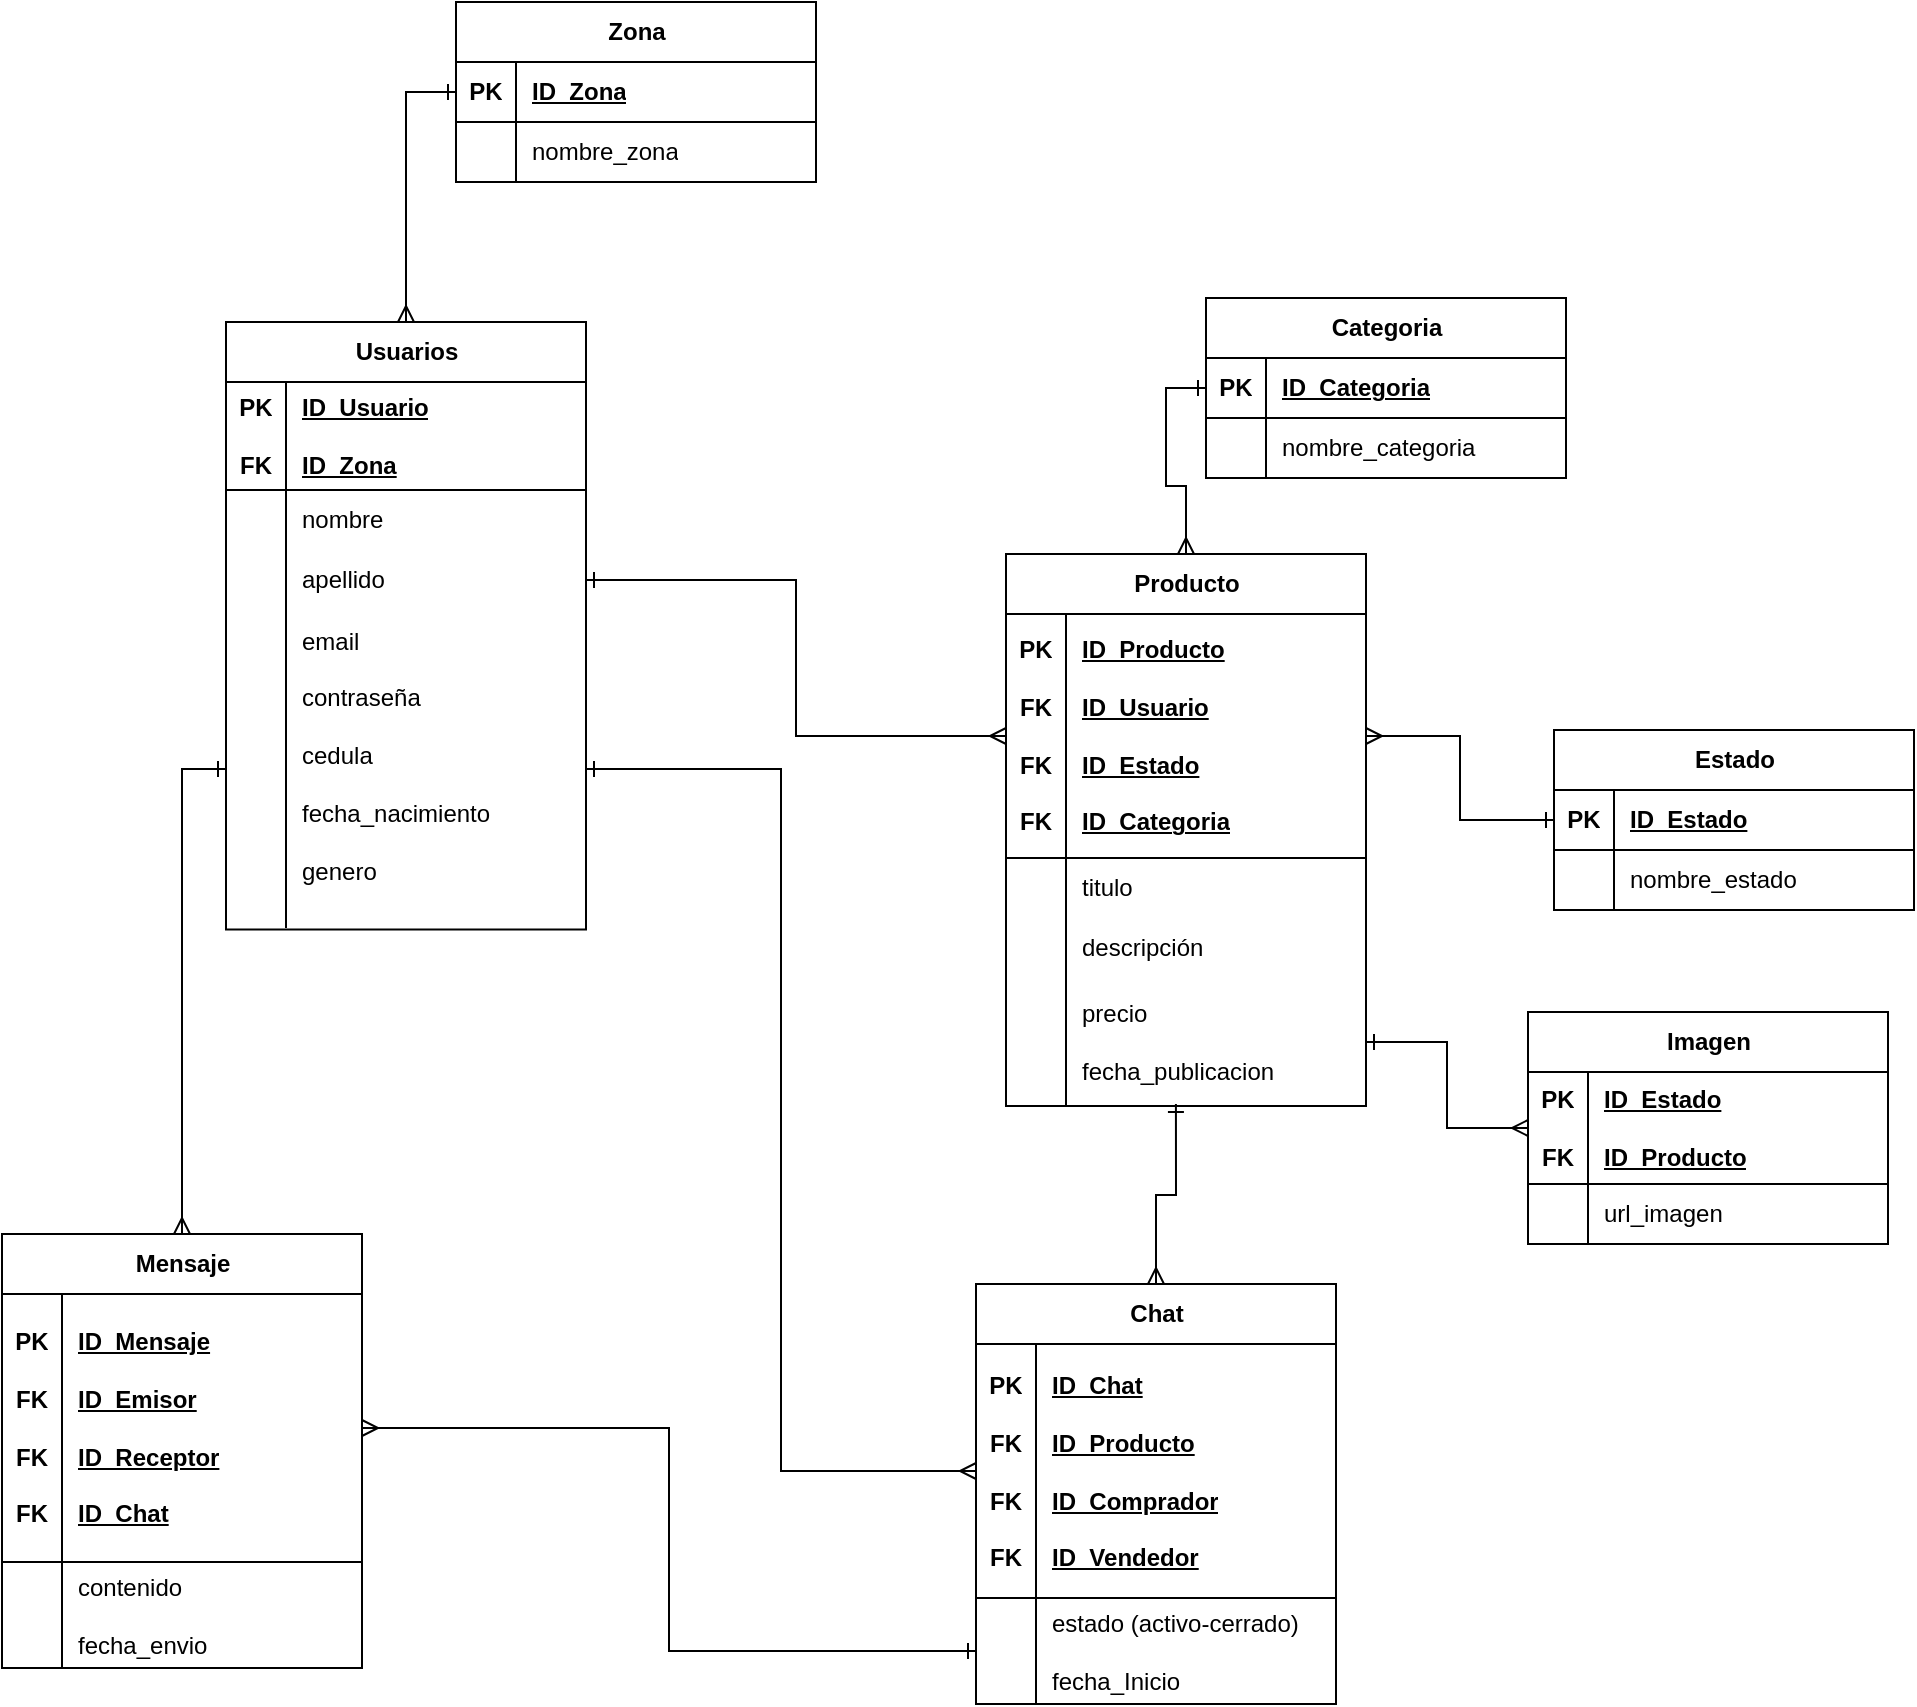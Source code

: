 <mxfile>
    <diagram name="Página-1" id="soxJ-nhiLdVxIjVEyRtw">
        <mxGraphModel dx="1795" dy="1112" grid="0" gridSize="10" guides="1" tooltips="1" connect="1" arrows="1" fold="1" page="0" pageScale="1" pageWidth="827" pageHeight="1169" math="0" shadow="0">
            <root>
                <mxCell id="0"/>
                <mxCell id="1" parent="0"/>
                <mxCell id="bQGW5yvyXUPc-oF47rbN-1" value="Categoria" style="shape=table;startSize=30;container=1;collapsible=1;childLayout=tableLayout;fixedRows=1;rowLines=0;fontStyle=1;align=center;resizeLast=1;html=1;" parent="1" vertex="1">
                    <mxGeometry x="-534" y="-383" width="180" height="90" as="geometry"/>
                </mxCell>
                <mxCell id="bQGW5yvyXUPc-oF47rbN-2" value="" style="shape=tableRow;horizontal=0;startSize=0;swimlaneHead=0;swimlaneBody=0;fillColor=none;collapsible=0;dropTarget=0;points=[[0,0.5],[1,0.5]];portConstraint=eastwest;top=0;left=0;right=0;bottom=1;" parent="bQGW5yvyXUPc-oF47rbN-1" vertex="1">
                    <mxGeometry y="30" width="180" height="30" as="geometry"/>
                </mxCell>
                <mxCell id="bQGW5yvyXUPc-oF47rbN-3" value="PK" style="shape=partialRectangle;connectable=0;fillColor=none;top=0;left=0;bottom=0;right=0;fontStyle=1;overflow=hidden;whiteSpace=wrap;html=1;" parent="bQGW5yvyXUPc-oF47rbN-2" vertex="1">
                    <mxGeometry width="30" height="30" as="geometry">
                        <mxRectangle width="30" height="30" as="alternateBounds"/>
                    </mxGeometry>
                </mxCell>
                <mxCell id="bQGW5yvyXUPc-oF47rbN-4" value="ID_Categoria" style="shape=partialRectangle;connectable=0;fillColor=none;top=0;left=0;bottom=0;right=0;align=left;spacingLeft=6;fontStyle=5;overflow=hidden;whiteSpace=wrap;html=1;" parent="bQGW5yvyXUPc-oF47rbN-2" vertex="1">
                    <mxGeometry x="30" width="150" height="30" as="geometry">
                        <mxRectangle width="150" height="30" as="alternateBounds"/>
                    </mxGeometry>
                </mxCell>
                <mxCell id="bQGW5yvyXUPc-oF47rbN-5" value="" style="shape=tableRow;horizontal=0;startSize=0;swimlaneHead=0;swimlaneBody=0;fillColor=none;collapsible=0;dropTarget=0;points=[[0,0.5],[1,0.5]];portConstraint=eastwest;top=0;left=0;right=0;bottom=0;" parent="bQGW5yvyXUPc-oF47rbN-1" vertex="1">
                    <mxGeometry y="60" width="180" height="30" as="geometry"/>
                </mxCell>
                <mxCell id="bQGW5yvyXUPc-oF47rbN-6" value="" style="shape=partialRectangle;connectable=0;fillColor=none;top=0;left=0;bottom=0;right=0;editable=1;overflow=hidden;whiteSpace=wrap;html=1;" parent="bQGW5yvyXUPc-oF47rbN-5" vertex="1">
                    <mxGeometry width="30" height="30" as="geometry">
                        <mxRectangle width="30" height="30" as="alternateBounds"/>
                    </mxGeometry>
                </mxCell>
                <mxCell id="bQGW5yvyXUPc-oF47rbN-7" value="nombre_categoria" style="shape=partialRectangle;connectable=0;fillColor=none;top=0;left=0;bottom=0;right=0;align=left;spacingLeft=6;overflow=hidden;whiteSpace=wrap;html=1;" parent="bQGW5yvyXUPc-oF47rbN-5" vertex="1">
                    <mxGeometry x="30" width="150" height="30" as="geometry">
                        <mxRectangle width="150" height="30" as="alternateBounds"/>
                    </mxGeometry>
                </mxCell>
                <mxCell id="bQGW5yvyXUPc-oF47rbN-106" style="edgeStyle=orthogonalEdgeStyle;rounded=0;orthogonalLoop=1;jettySize=auto;html=1;exitX=0.5;exitY=0;exitDx=0;exitDy=0;entryX=0;entryY=0.5;entryDx=0;entryDy=0;endArrow=ERone;endFill=0;startArrow=ERmany;startFill=0;" parent="1" source="bQGW5yvyXUPc-oF47rbN-27" target="bQGW5yvyXUPc-oF47rbN-97" edge="1">
                    <mxGeometry relative="1" as="geometry"/>
                </mxCell>
                <mxCell id="bQGW5yvyXUPc-oF47rbN-27" value="Usuarios" style="shape=table;startSize=30;container=1;collapsible=1;childLayout=tableLayout;fixedRows=1;rowLines=0;fontStyle=1;align=center;resizeLast=1;html=1;" parent="1" vertex="1">
                    <mxGeometry x="-1024" y="-371" width="180" height="303.783" as="geometry"/>
                </mxCell>
                <mxCell id="bQGW5yvyXUPc-oF47rbN-28" value="" style="shape=tableRow;horizontal=0;startSize=0;swimlaneHead=0;swimlaneBody=0;fillColor=none;collapsible=0;dropTarget=0;points=[[0,0.5],[1,0.5]];portConstraint=eastwest;top=0;left=0;right=0;bottom=1;" parent="bQGW5yvyXUPc-oF47rbN-27" vertex="1">
                    <mxGeometry y="30" width="180" height="54" as="geometry"/>
                </mxCell>
                <mxCell id="bQGW5yvyXUPc-oF47rbN-29" value="PK&lt;div&gt;&lt;br&gt;&lt;/div&gt;&lt;div&gt;FK&lt;/div&gt;" style="shape=partialRectangle;connectable=0;fillColor=none;top=0;left=0;bottom=0;right=0;fontStyle=1;overflow=hidden;whiteSpace=wrap;html=1;" parent="bQGW5yvyXUPc-oF47rbN-28" vertex="1">
                    <mxGeometry width="30" height="54" as="geometry">
                        <mxRectangle width="30" height="54" as="alternateBounds"/>
                    </mxGeometry>
                </mxCell>
                <mxCell id="bQGW5yvyXUPc-oF47rbN-30" value="ID_Usuario&lt;div&gt;&lt;br&gt;&lt;/div&gt;&lt;div&gt;ID_Zona&lt;/div&gt;" style="shape=partialRectangle;connectable=0;fillColor=none;top=0;left=0;bottom=0;right=0;align=left;spacingLeft=6;fontStyle=5;overflow=hidden;whiteSpace=wrap;html=1;" parent="bQGW5yvyXUPc-oF47rbN-28" vertex="1">
                    <mxGeometry x="30" width="150" height="54" as="geometry">
                        <mxRectangle width="150" height="54" as="alternateBounds"/>
                    </mxGeometry>
                </mxCell>
                <mxCell id="bQGW5yvyXUPc-oF47rbN-31" value="" style="shape=tableRow;horizontal=0;startSize=0;swimlaneHead=0;swimlaneBody=0;fillColor=none;collapsible=0;dropTarget=0;points=[[0,0.5],[1,0.5]];portConstraint=eastwest;top=0;left=0;right=0;bottom=0;" parent="bQGW5yvyXUPc-oF47rbN-27" vertex="1">
                    <mxGeometry y="84" width="180" height="30" as="geometry"/>
                </mxCell>
                <mxCell id="bQGW5yvyXUPc-oF47rbN-32" value="" style="shape=partialRectangle;connectable=0;fillColor=none;top=0;left=0;bottom=0;right=0;editable=1;overflow=hidden;whiteSpace=wrap;html=1;" parent="bQGW5yvyXUPc-oF47rbN-31" vertex="1">
                    <mxGeometry width="30" height="30" as="geometry">
                        <mxRectangle width="30" height="30" as="alternateBounds"/>
                    </mxGeometry>
                </mxCell>
                <mxCell id="bQGW5yvyXUPc-oF47rbN-33" value="nombre" style="shape=partialRectangle;connectable=0;fillColor=none;top=0;left=0;bottom=0;right=0;align=left;spacingLeft=6;overflow=hidden;whiteSpace=wrap;html=1;" parent="bQGW5yvyXUPc-oF47rbN-31" vertex="1">
                    <mxGeometry x="30" width="150" height="30" as="geometry">
                        <mxRectangle width="150" height="30" as="alternateBounds"/>
                    </mxGeometry>
                </mxCell>
                <mxCell id="bQGW5yvyXUPc-oF47rbN-34" value="" style="shape=tableRow;horizontal=0;startSize=0;swimlaneHead=0;swimlaneBody=0;fillColor=none;collapsible=0;dropTarget=0;points=[[0,0.5],[1,0.5]];portConstraint=eastwest;top=0;left=0;right=0;bottom=0;" parent="bQGW5yvyXUPc-oF47rbN-27" vertex="1">
                    <mxGeometry y="114" width="180" height="30" as="geometry"/>
                </mxCell>
                <mxCell id="bQGW5yvyXUPc-oF47rbN-35" value="" style="shape=partialRectangle;connectable=0;fillColor=none;top=0;left=0;bottom=0;right=0;editable=1;overflow=hidden;whiteSpace=wrap;html=1;" parent="bQGW5yvyXUPc-oF47rbN-34" vertex="1">
                    <mxGeometry width="30" height="30" as="geometry">
                        <mxRectangle width="30" height="30" as="alternateBounds"/>
                    </mxGeometry>
                </mxCell>
                <mxCell id="bQGW5yvyXUPc-oF47rbN-36" value="apellido" style="shape=partialRectangle;connectable=0;fillColor=none;top=0;left=0;bottom=0;right=0;align=left;spacingLeft=6;overflow=hidden;whiteSpace=wrap;html=1;" parent="bQGW5yvyXUPc-oF47rbN-34" vertex="1">
                    <mxGeometry x="30" width="150" height="30" as="geometry">
                        <mxRectangle width="150" height="30" as="alternateBounds"/>
                    </mxGeometry>
                </mxCell>
                <mxCell id="bQGW5yvyXUPc-oF47rbN-37" value="" style="shape=tableRow;horizontal=0;startSize=0;swimlaneHead=0;swimlaneBody=0;fillColor=none;collapsible=0;dropTarget=0;points=[[0,0.5],[1,0.5]];portConstraint=eastwest;top=0;left=0;right=0;bottom=0;" parent="bQGW5yvyXUPc-oF47rbN-27" vertex="1">
                    <mxGeometry y="144" width="180" height="159" as="geometry"/>
                </mxCell>
                <mxCell id="bQGW5yvyXUPc-oF47rbN-38" value="" style="shape=partialRectangle;connectable=0;fillColor=none;top=0;left=0;bottom=0;right=0;editable=1;overflow=hidden;whiteSpace=wrap;html=1;" parent="bQGW5yvyXUPc-oF47rbN-37" vertex="1">
                    <mxGeometry width="30" height="159" as="geometry">
                        <mxRectangle width="30" height="159" as="alternateBounds"/>
                    </mxGeometry>
                </mxCell>
                <mxCell id="bQGW5yvyXUPc-oF47rbN-39" value="email&lt;div&gt;&lt;br&gt;&lt;div&gt;contraseña&lt;/div&gt;&lt;div&gt;&lt;br&gt;&lt;/div&gt;&lt;div&gt;cedula&lt;/div&gt;&lt;div&gt;&lt;br&gt;&lt;/div&gt;&lt;div&gt;fecha_nacimiento&lt;/div&gt;&lt;div&gt;&lt;br&gt;&lt;/div&gt;&lt;div&gt;genero&lt;/div&gt;&lt;div&gt;&lt;br&gt;&lt;/div&gt;&lt;/div&gt;" style="shape=partialRectangle;connectable=0;fillColor=none;top=0;left=0;bottom=0;right=0;align=left;spacingLeft=6;overflow=hidden;whiteSpace=wrap;html=1;" parent="bQGW5yvyXUPc-oF47rbN-37" vertex="1">
                    <mxGeometry x="30" width="150" height="159" as="geometry">
                        <mxRectangle width="150" height="159" as="alternateBounds"/>
                    </mxGeometry>
                </mxCell>
                <mxCell id="bQGW5yvyXUPc-oF47rbN-107" style="edgeStyle=orthogonalEdgeStyle;rounded=0;orthogonalLoop=1;jettySize=auto;html=1;exitX=0.5;exitY=0;exitDx=0;exitDy=0;entryX=0;entryY=0.5;entryDx=0;entryDy=0;endArrow=ERone;endFill=0;startArrow=ERmany;startFill=0;" parent="1" source="bQGW5yvyXUPc-oF47rbN-53" target="bQGW5yvyXUPc-oF47rbN-2" edge="1">
                    <mxGeometry relative="1" as="geometry"/>
                </mxCell>
                <mxCell id="bQGW5yvyXUPc-oF47rbN-53" value="Producto" style="shape=table;startSize=30;container=1;collapsible=1;childLayout=tableLayout;fixedRows=1;rowLines=0;fontStyle=1;align=center;resizeLast=1;html=1;" parent="1" vertex="1">
                    <mxGeometry x="-634" y="-255" width="180" height="276" as="geometry"/>
                </mxCell>
                <mxCell id="bQGW5yvyXUPc-oF47rbN-54" value="" style="shape=tableRow;horizontal=0;startSize=0;swimlaneHead=0;swimlaneBody=0;fillColor=none;collapsible=0;dropTarget=0;points=[[0,0.5],[1,0.5]];portConstraint=eastwest;top=0;left=0;right=0;bottom=1;" parent="bQGW5yvyXUPc-oF47rbN-53" vertex="1">
                    <mxGeometry y="30" width="180" height="122" as="geometry"/>
                </mxCell>
                <mxCell id="bQGW5yvyXUPc-oF47rbN-55" value="PK&lt;div&gt;&lt;br&gt;&lt;/div&gt;&lt;div&gt;FK&lt;/div&gt;&lt;div&gt;&lt;br&gt;&lt;/div&gt;&lt;div&gt;FK&lt;/div&gt;&lt;div&gt;&lt;br&gt;&lt;/div&gt;&lt;div&gt;FK&lt;/div&gt;" style="shape=partialRectangle;connectable=0;fillColor=none;top=0;left=0;bottom=0;right=0;fontStyle=1;overflow=hidden;whiteSpace=wrap;html=1;" parent="bQGW5yvyXUPc-oF47rbN-54" vertex="1">
                    <mxGeometry width="30" height="122" as="geometry">
                        <mxRectangle width="30" height="122" as="alternateBounds"/>
                    </mxGeometry>
                </mxCell>
                <mxCell id="bQGW5yvyXUPc-oF47rbN-56" value="ID_Producto&lt;div&gt;&lt;br&gt;&lt;/div&gt;&lt;div&gt;ID_Usuario&lt;/div&gt;&lt;div&gt;&lt;br&gt;&lt;/div&gt;&lt;div&gt;ID_Estado&lt;/div&gt;&lt;div&gt;&lt;br&gt;&lt;/div&gt;&lt;div&gt;ID_Categoria&lt;/div&gt;" style="shape=partialRectangle;connectable=0;fillColor=none;top=0;left=0;bottom=0;right=0;align=left;spacingLeft=6;fontStyle=5;overflow=hidden;whiteSpace=wrap;html=1;" parent="bQGW5yvyXUPc-oF47rbN-54" vertex="1">
                    <mxGeometry x="30" width="150" height="122" as="geometry">
                        <mxRectangle width="150" height="122" as="alternateBounds"/>
                    </mxGeometry>
                </mxCell>
                <mxCell id="bQGW5yvyXUPc-oF47rbN-57" value="" style="shape=tableRow;horizontal=0;startSize=0;swimlaneHead=0;swimlaneBody=0;fillColor=none;collapsible=0;dropTarget=0;points=[[0,0.5],[1,0.5]];portConstraint=eastwest;top=0;left=0;right=0;bottom=0;" parent="bQGW5yvyXUPc-oF47rbN-53" vertex="1">
                    <mxGeometry y="152" width="180" height="30" as="geometry"/>
                </mxCell>
                <mxCell id="bQGW5yvyXUPc-oF47rbN-58" value="" style="shape=partialRectangle;connectable=0;fillColor=none;top=0;left=0;bottom=0;right=0;editable=1;overflow=hidden;whiteSpace=wrap;html=1;" parent="bQGW5yvyXUPc-oF47rbN-57" vertex="1">
                    <mxGeometry width="30" height="30" as="geometry">
                        <mxRectangle width="30" height="30" as="alternateBounds"/>
                    </mxGeometry>
                </mxCell>
                <mxCell id="bQGW5yvyXUPc-oF47rbN-59" value="titulo" style="shape=partialRectangle;connectable=0;fillColor=none;top=0;left=0;bottom=0;right=0;align=left;spacingLeft=6;overflow=hidden;whiteSpace=wrap;html=1;" parent="bQGW5yvyXUPc-oF47rbN-57" vertex="1">
                    <mxGeometry x="30" width="150" height="30" as="geometry">
                        <mxRectangle width="150" height="30" as="alternateBounds"/>
                    </mxGeometry>
                </mxCell>
                <mxCell id="bQGW5yvyXUPc-oF47rbN-60" value="" style="shape=tableRow;horizontal=0;startSize=0;swimlaneHead=0;swimlaneBody=0;fillColor=none;collapsible=0;dropTarget=0;points=[[0,0.5],[1,0.5]];portConstraint=eastwest;top=0;left=0;right=0;bottom=0;" parent="bQGW5yvyXUPc-oF47rbN-53" vertex="1">
                    <mxGeometry y="182" width="180" height="30" as="geometry"/>
                </mxCell>
                <mxCell id="bQGW5yvyXUPc-oF47rbN-61" value="" style="shape=partialRectangle;connectable=0;fillColor=none;top=0;left=0;bottom=0;right=0;editable=1;overflow=hidden;whiteSpace=wrap;html=1;" parent="bQGW5yvyXUPc-oF47rbN-60" vertex="1">
                    <mxGeometry width="30" height="30" as="geometry">
                        <mxRectangle width="30" height="30" as="alternateBounds"/>
                    </mxGeometry>
                </mxCell>
                <mxCell id="bQGW5yvyXUPc-oF47rbN-62" value="descripción" style="shape=partialRectangle;connectable=0;fillColor=none;top=0;left=0;bottom=0;right=0;align=left;spacingLeft=6;overflow=hidden;whiteSpace=wrap;html=1;" parent="bQGW5yvyXUPc-oF47rbN-60" vertex="1">
                    <mxGeometry x="30" width="150" height="30" as="geometry">
                        <mxRectangle width="150" height="30" as="alternateBounds"/>
                    </mxGeometry>
                </mxCell>
                <mxCell id="bQGW5yvyXUPc-oF47rbN-63" value="" style="shape=tableRow;horizontal=0;startSize=0;swimlaneHead=0;swimlaneBody=0;fillColor=none;collapsible=0;dropTarget=0;points=[[0,0.5],[1,0.5]];portConstraint=eastwest;top=0;left=0;right=0;bottom=0;" parent="bQGW5yvyXUPc-oF47rbN-53" vertex="1">
                    <mxGeometry y="212" width="180" height="64" as="geometry"/>
                </mxCell>
                <mxCell id="bQGW5yvyXUPc-oF47rbN-64" value="" style="shape=partialRectangle;connectable=0;fillColor=none;top=0;left=0;bottom=0;right=0;editable=1;overflow=hidden;whiteSpace=wrap;html=1;" parent="bQGW5yvyXUPc-oF47rbN-63" vertex="1">
                    <mxGeometry width="30" height="64" as="geometry">
                        <mxRectangle width="30" height="64" as="alternateBounds"/>
                    </mxGeometry>
                </mxCell>
                <mxCell id="bQGW5yvyXUPc-oF47rbN-65" value="&lt;div&gt;&lt;div&gt;precio&lt;/div&gt;&lt;/div&gt;&lt;div&gt;&lt;br&gt;&lt;/div&gt;&lt;div&gt;fecha_publicacion&lt;/div&gt;" style="shape=partialRectangle;connectable=0;fillColor=none;top=0;left=0;bottom=0;right=0;align=left;spacingLeft=6;overflow=hidden;whiteSpace=wrap;html=1;" parent="bQGW5yvyXUPc-oF47rbN-63" vertex="1">
                    <mxGeometry x="30" width="150" height="64" as="geometry">
                        <mxRectangle width="150" height="64" as="alternateBounds"/>
                    </mxGeometry>
                </mxCell>
                <mxCell id="bQGW5yvyXUPc-oF47rbN-66" value="Estado" style="shape=table;startSize=30;container=1;collapsible=1;childLayout=tableLayout;fixedRows=1;rowLines=0;fontStyle=1;align=center;resizeLast=1;html=1;" parent="1" vertex="1">
                    <mxGeometry x="-360" y="-167" width="180" height="90" as="geometry"/>
                </mxCell>
                <mxCell id="bQGW5yvyXUPc-oF47rbN-67" value="" style="shape=tableRow;horizontal=0;startSize=0;swimlaneHead=0;swimlaneBody=0;fillColor=none;collapsible=0;dropTarget=0;points=[[0,0.5],[1,0.5]];portConstraint=eastwest;top=0;left=0;right=0;bottom=1;" parent="bQGW5yvyXUPc-oF47rbN-66" vertex="1">
                    <mxGeometry y="30" width="180" height="30" as="geometry"/>
                </mxCell>
                <mxCell id="bQGW5yvyXUPc-oF47rbN-68" value="PK" style="shape=partialRectangle;connectable=0;fillColor=none;top=0;left=0;bottom=0;right=0;fontStyle=1;overflow=hidden;whiteSpace=wrap;html=1;" parent="bQGW5yvyXUPc-oF47rbN-67" vertex="1">
                    <mxGeometry width="30" height="30" as="geometry">
                        <mxRectangle width="30" height="30" as="alternateBounds"/>
                    </mxGeometry>
                </mxCell>
                <mxCell id="bQGW5yvyXUPc-oF47rbN-69" value="ID_Estado" style="shape=partialRectangle;connectable=0;fillColor=none;top=0;left=0;bottom=0;right=0;align=left;spacingLeft=6;fontStyle=5;overflow=hidden;whiteSpace=wrap;html=1;" parent="bQGW5yvyXUPc-oF47rbN-67" vertex="1">
                    <mxGeometry x="30" width="150" height="30" as="geometry">
                        <mxRectangle width="150" height="30" as="alternateBounds"/>
                    </mxGeometry>
                </mxCell>
                <mxCell id="bQGW5yvyXUPc-oF47rbN-70" value="" style="shape=tableRow;horizontal=0;startSize=0;swimlaneHead=0;swimlaneBody=0;fillColor=none;collapsible=0;dropTarget=0;points=[[0,0.5],[1,0.5]];portConstraint=eastwest;top=0;left=0;right=0;bottom=0;" parent="bQGW5yvyXUPc-oF47rbN-66" vertex="1">
                    <mxGeometry y="60" width="180" height="30" as="geometry"/>
                </mxCell>
                <mxCell id="bQGW5yvyXUPc-oF47rbN-71" value="" style="shape=partialRectangle;connectable=0;fillColor=none;top=0;left=0;bottom=0;right=0;editable=1;overflow=hidden;whiteSpace=wrap;html=1;" parent="bQGW5yvyXUPc-oF47rbN-70" vertex="1">
                    <mxGeometry width="30" height="30" as="geometry">
                        <mxRectangle width="30" height="30" as="alternateBounds"/>
                    </mxGeometry>
                </mxCell>
                <mxCell id="bQGW5yvyXUPc-oF47rbN-72" value="nombre_estado" style="shape=partialRectangle;connectable=0;fillColor=none;top=0;left=0;bottom=0;right=0;align=left;spacingLeft=6;overflow=hidden;whiteSpace=wrap;html=1;" parent="bQGW5yvyXUPc-oF47rbN-70" vertex="1">
                    <mxGeometry x="30" width="150" height="30" as="geometry">
                        <mxRectangle width="150" height="30" as="alternateBounds"/>
                    </mxGeometry>
                </mxCell>
                <mxCell id="bQGW5yvyXUPc-oF47rbN-73" value="Imagen" style="shape=table;startSize=30;container=1;collapsible=1;childLayout=tableLayout;fixedRows=1;rowLines=0;fontStyle=1;align=center;resizeLast=1;html=1;" parent="1" vertex="1">
                    <mxGeometry x="-373" y="-26" width="180" height="116" as="geometry"/>
                </mxCell>
                <mxCell id="bQGW5yvyXUPc-oF47rbN-74" value="" style="shape=tableRow;horizontal=0;startSize=0;swimlaneHead=0;swimlaneBody=0;fillColor=none;collapsible=0;dropTarget=0;points=[[0,0.5],[1,0.5]];portConstraint=eastwest;top=0;left=0;right=0;bottom=1;" parent="bQGW5yvyXUPc-oF47rbN-73" vertex="1">
                    <mxGeometry y="30" width="180" height="56" as="geometry"/>
                </mxCell>
                <mxCell id="bQGW5yvyXUPc-oF47rbN-75" value="PK&lt;div&gt;&lt;br&gt;&lt;/div&gt;&lt;div&gt;FK&lt;/div&gt;" style="shape=partialRectangle;connectable=0;fillColor=none;top=0;left=0;bottom=0;right=0;fontStyle=1;overflow=hidden;whiteSpace=wrap;html=1;" parent="bQGW5yvyXUPc-oF47rbN-74" vertex="1">
                    <mxGeometry width="30" height="56" as="geometry">
                        <mxRectangle width="30" height="56" as="alternateBounds"/>
                    </mxGeometry>
                </mxCell>
                <mxCell id="bQGW5yvyXUPc-oF47rbN-76" value="ID_Estado&lt;div&gt;&lt;br&gt;&lt;/div&gt;&lt;div&gt;ID_Producto&lt;/div&gt;" style="shape=partialRectangle;connectable=0;fillColor=none;top=0;left=0;bottom=0;right=0;align=left;spacingLeft=6;fontStyle=5;overflow=hidden;whiteSpace=wrap;html=1;" parent="bQGW5yvyXUPc-oF47rbN-74" vertex="1">
                    <mxGeometry x="30" width="150" height="56" as="geometry">
                        <mxRectangle width="150" height="56" as="alternateBounds"/>
                    </mxGeometry>
                </mxCell>
                <mxCell id="bQGW5yvyXUPc-oF47rbN-77" value="" style="shape=tableRow;horizontal=0;startSize=0;swimlaneHead=0;swimlaneBody=0;fillColor=none;collapsible=0;dropTarget=0;points=[[0,0.5],[1,0.5]];portConstraint=eastwest;top=0;left=0;right=0;bottom=0;" parent="bQGW5yvyXUPc-oF47rbN-73" vertex="1">
                    <mxGeometry y="86" width="180" height="30" as="geometry"/>
                </mxCell>
                <mxCell id="bQGW5yvyXUPc-oF47rbN-78" value="" style="shape=partialRectangle;connectable=0;fillColor=none;top=0;left=0;bottom=0;right=0;editable=1;overflow=hidden;whiteSpace=wrap;html=1;" parent="bQGW5yvyXUPc-oF47rbN-77" vertex="1">
                    <mxGeometry width="30" height="30" as="geometry">
                        <mxRectangle width="30" height="30" as="alternateBounds"/>
                    </mxGeometry>
                </mxCell>
                <mxCell id="bQGW5yvyXUPc-oF47rbN-79" value="url_imagen" style="shape=partialRectangle;connectable=0;fillColor=none;top=0;left=0;bottom=0;right=0;align=left;spacingLeft=6;overflow=hidden;whiteSpace=wrap;html=1;" parent="bQGW5yvyXUPc-oF47rbN-77" vertex="1">
                    <mxGeometry x="30" width="150" height="30" as="geometry">
                        <mxRectangle width="150" height="30" as="alternateBounds"/>
                    </mxGeometry>
                </mxCell>
                <mxCell id="bQGW5yvyXUPc-oF47rbN-113" style="edgeStyle=orthogonalEdgeStyle;rounded=0;orthogonalLoop=1;jettySize=auto;html=1;exitX=0.5;exitY=0;exitDx=0;exitDy=0;entryX=0;entryY=0.5;entryDx=0;entryDy=0;endArrow=ERone;endFill=0;startArrow=ERmany;startFill=0;" parent="1" source="bQGW5yvyXUPc-oF47rbN-80" target="bQGW5yvyXUPc-oF47rbN-37" edge="1">
                    <mxGeometry relative="1" as="geometry"/>
                </mxCell>
                <mxCell id="bQGW5yvyXUPc-oF47rbN-80" value="Mensaje" style="shape=table;startSize=30;container=1;collapsible=1;childLayout=tableLayout;fixedRows=1;rowLines=0;fontStyle=1;align=center;resizeLast=1;html=1;" parent="1" vertex="1">
                    <mxGeometry x="-1136" y="85" width="180" height="217" as="geometry"/>
                </mxCell>
                <mxCell id="bQGW5yvyXUPc-oF47rbN-81" value="" style="shape=tableRow;horizontal=0;startSize=0;swimlaneHead=0;swimlaneBody=0;fillColor=none;collapsible=0;dropTarget=0;points=[[0,0.5],[1,0.5]];portConstraint=eastwest;top=0;left=0;right=0;bottom=1;" parent="bQGW5yvyXUPc-oF47rbN-80" vertex="1">
                    <mxGeometry y="30" width="180" height="134" as="geometry"/>
                </mxCell>
                <mxCell id="bQGW5yvyXUPc-oF47rbN-82" value="PK&lt;div&gt;&lt;br&gt;&lt;/div&gt;&lt;div&gt;FK&lt;/div&gt;&lt;div&gt;&lt;br&gt;&lt;/div&gt;&lt;div&gt;FK&lt;/div&gt;&lt;div&gt;&lt;br&gt;&lt;/div&gt;&lt;div&gt;FK&lt;/div&gt;" style="shape=partialRectangle;connectable=0;fillColor=none;top=0;left=0;bottom=0;right=0;fontStyle=1;overflow=hidden;whiteSpace=wrap;html=1;" parent="bQGW5yvyXUPc-oF47rbN-81" vertex="1">
                    <mxGeometry width="30" height="134" as="geometry">
                        <mxRectangle width="30" height="134" as="alternateBounds"/>
                    </mxGeometry>
                </mxCell>
                <mxCell id="bQGW5yvyXUPc-oF47rbN-83" value="ID_Mensaje&lt;div&gt;&lt;br&gt;&lt;/div&gt;&lt;div&gt;ID_Emisor&lt;/div&gt;&lt;div&gt;&lt;br&gt;&lt;/div&gt;&lt;div&gt;ID_Receptor&lt;/div&gt;&lt;div&gt;&lt;br&gt;&lt;/div&gt;&lt;div&gt;ID_Chat&lt;/div&gt;" style="shape=partialRectangle;connectable=0;fillColor=none;top=0;left=0;bottom=0;right=0;align=left;spacingLeft=6;fontStyle=5;overflow=hidden;whiteSpace=wrap;html=1;" parent="bQGW5yvyXUPc-oF47rbN-81" vertex="1">
                    <mxGeometry x="30" width="150" height="134" as="geometry">
                        <mxRectangle width="150" height="134" as="alternateBounds"/>
                    </mxGeometry>
                </mxCell>
                <mxCell id="bQGW5yvyXUPc-oF47rbN-84" value="" style="shape=tableRow;horizontal=0;startSize=0;swimlaneHead=0;swimlaneBody=0;fillColor=none;collapsible=0;dropTarget=0;points=[[0,0.5],[1,0.5]];portConstraint=eastwest;top=0;left=0;right=0;bottom=0;" parent="bQGW5yvyXUPc-oF47rbN-80" vertex="1">
                    <mxGeometry y="164" width="180" height="53" as="geometry"/>
                </mxCell>
                <mxCell id="bQGW5yvyXUPc-oF47rbN-85" value="" style="shape=partialRectangle;connectable=0;fillColor=none;top=0;left=0;bottom=0;right=0;editable=1;overflow=hidden;whiteSpace=wrap;html=1;" parent="bQGW5yvyXUPc-oF47rbN-84" vertex="1">
                    <mxGeometry width="30" height="53" as="geometry">
                        <mxRectangle width="30" height="53" as="alternateBounds"/>
                    </mxGeometry>
                </mxCell>
                <mxCell id="bQGW5yvyXUPc-oF47rbN-86" value="contenido&lt;div&gt;&lt;br&gt;&lt;/div&gt;&lt;div&gt;fecha_envio&lt;/div&gt;" style="shape=partialRectangle;connectable=0;fillColor=none;top=0;left=0;bottom=0;right=0;align=left;spacingLeft=6;overflow=hidden;whiteSpace=wrap;html=1;" parent="bQGW5yvyXUPc-oF47rbN-84" vertex="1">
                    <mxGeometry x="30" width="150" height="53" as="geometry">
                        <mxRectangle width="150" height="53" as="alternateBounds"/>
                    </mxGeometry>
                </mxCell>
                <mxCell id="bQGW5yvyXUPc-oF47rbN-87" value="Chat" style="shape=table;startSize=30;container=1;collapsible=1;childLayout=tableLayout;fixedRows=1;rowLines=0;fontStyle=1;align=center;resizeLast=1;html=1;" parent="1" vertex="1">
                    <mxGeometry x="-649" y="110" width="180" height="210" as="geometry"/>
                </mxCell>
                <mxCell id="bQGW5yvyXUPc-oF47rbN-88" value="" style="shape=tableRow;horizontal=0;startSize=0;swimlaneHead=0;swimlaneBody=0;fillColor=none;collapsible=0;dropTarget=0;points=[[0,0.5],[1,0.5]];portConstraint=eastwest;top=0;left=0;right=0;bottom=1;" parent="bQGW5yvyXUPc-oF47rbN-87" vertex="1">
                    <mxGeometry y="30" width="180" height="127" as="geometry"/>
                </mxCell>
                <mxCell id="bQGW5yvyXUPc-oF47rbN-89" value="PK&lt;div&gt;&lt;br&gt;&lt;/div&gt;&lt;div&gt;FK&lt;/div&gt;&lt;div&gt;&lt;br&gt;&lt;/div&gt;&lt;div&gt;FK&lt;/div&gt;&lt;div&gt;&lt;br&gt;&lt;/div&gt;&lt;div&gt;FK&lt;/div&gt;" style="shape=partialRectangle;connectable=0;fillColor=none;top=0;left=0;bottom=0;right=0;fontStyle=1;overflow=hidden;whiteSpace=wrap;html=1;" parent="bQGW5yvyXUPc-oF47rbN-88" vertex="1">
                    <mxGeometry width="30" height="127" as="geometry">
                        <mxRectangle width="30" height="127" as="alternateBounds"/>
                    </mxGeometry>
                </mxCell>
                <mxCell id="bQGW5yvyXUPc-oF47rbN-90" value="ID_Chat&lt;div&gt;&lt;div&gt;&lt;br&gt;&lt;/div&gt;&lt;div&gt;ID_Producto&lt;/div&gt;&lt;div&gt;&lt;br&gt;&lt;/div&gt;&lt;div&gt;ID_Comprador&lt;/div&gt;&lt;/div&gt;&lt;div&gt;&lt;br&gt;&lt;/div&gt;&lt;div&gt;ID_Vendedor&lt;/div&gt;" style="shape=partialRectangle;connectable=0;fillColor=none;top=0;left=0;bottom=0;right=0;align=left;spacingLeft=6;fontStyle=5;overflow=hidden;whiteSpace=wrap;html=1;" parent="bQGW5yvyXUPc-oF47rbN-88" vertex="1">
                    <mxGeometry x="30" width="150" height="127" as="geometry">
                        <mxRectangle width="150" height="127" as="alternateBounds"/>
                    </mxGeometry>
                </mxCell>
                <mxCell id="bQGW5yvyXUPc-oF47rbN-91" value="" style="shape=tableRow;horizontal=0;startSize=0;swimlaneHead=0;swimlaneBody=0;fillColor=none;collapsible=0;dropTarget=0;points=[[0,0.5],[1,0.5]];portConstraint=eastwest;top=0;left=0;right=0;bottom=0;" parent="bQGW5yvyXUPc-oF47rbN-87" vertex="1">
                    <mxGeometry y="157" width="180" height="53" as="geometry"/>
                </mxCell>
                <mxCell id="bQGW5yvyXUPc-oF47rbN-92" value="" style="shape=partialRectangle;connectable=0;fillColor=none;top=0;left=0;bottom=0;right=0;editable=1;overflow=hidden;whiteSpace=wrap;html=1;" parent="bQGW5yvyXUPc-oF47rbN-91" vertex="1">
                    <mxGeometry width="30" height="53" as="geometry">
                        <mxRectangle width="30" height="53" as="alternateBounds"/>
                    </mxGeometry>
                </mxCell>
                <mxCell id="bQGW5yvyXUPc-oF47rbN-93" value="estado (activo-cerrado)&lt;div&gt;&lt;br&gt;&lt;/div&gt;&lt;div&gt;fecha_Inicio&lt;/div&gt;" style="shape=partialRectangle;connectable=0;fillColor=none;top=0;left=0;bottom=0;right=0;align=left;spacingLeft=6;overflow=hidden;whiteSpace=wrap;html=1;" parent="bQGW5yvyXUPc-oF47rbN-91" vertex="1">
                    <mxGeometry x="30" width="150" height="53" as="geometry">
                        <mxRectangle width="150" height="53" as="alternateBounds"/>
                    </mxGeometry>
                </mxCell>
                <mxCell id="bQGW5yvyXUPc-oF47rbN-97" value="Zona" style="shape=table;startSize=30;container=1;collapsible=1;childLayout=tableLayout;fixedRows=1;rowLines=0;fontStyle=1;align=center;resizeLast=1;html=1;" parent="1" vertex="1">
                    <mxGeometry x="-909" y="-531" width="180" height="90" as="geometry"/>
                </mxCell>
                <mxCell id="bQGW5yvyXUPc-oF47rbN-98" value="" style="shape=tableRow;horizontal=0;startSize=0;swimlaneHead=0;swimlaneBody=0;fillColor=none;collapsible=0;dropTarget=0;points=[[0,0.5],[1,0.5]];portConstraint=eastwest;top=0;left=0;right=0;bottom=1;" parent="bQGW5yvyXUPc-oF47rbN-97" vertex="1">
                    <mxGeometry y="30" width="180" height="30" as="geometry"/>
                </mxCell>
                <mxCell id="bQGW5yvyXUPc-oF47rbN-99" value="PK" style="shape=partialRectangle;connectable=0;fillColor=none;top=0;left=0;bottom=0;right=0;fontStyle=1;overflow=hidden;whiteSpace=wrap;html=1;" parent="bQGW5yvyXUPc-oF47rbN-98" vertex="1">
                    <mxGeometry width="30" height="30" as="geometry">
                        <mxRectangle width="30" height="30" as="alternateBounds"/>
                    </mxGeometry>
                </mxCell>
                <mxCell id="bQGW5yvyXUPc-oF47rbN-100" value="ID_Zona" style="shape=partialRectangle;connectable=0;fillColor=none;top=0;left=0;bottom=0;right=0;align=left;spacingLeft=6;fontStyle=5;overflow=hidden;whiteSpace=wrap;html=1;" parent="bQGW5yvyXUPc-oF47rbN-98" vertex="1">
                    <mxGeometry x="30" width="150" height="30" as="geometry">
                        <mxRectangle width="150" height="30" as="alternateBounds"/>
                    </mxGeometry>
                </mxCell>
                <mxCell id="bQGW5yvyXUPc-oF47rbN-101" value="" style="shape=tableRow;horizontal=0;startSize=0;swimlaneHead=0;swimlaneBody=0;fillColor=none;collapsible=0;dropTarget=0;points=[[0,0.5],[1,0.5]];portConstraint=eastwest;top=0;left=0;right=0;bottom=0;" parent="bQGW5yvyXUPc-oF47rbN-97" vertex="1">
                    <mxGeometry y="60" width="180" height="30" as="geometry"/>
                </mxCell>
                <mxCell id="bQGW5yvyXUPc-oF47rbN-102" value="" style="shape=partialRectangle;connectable=0;fillColor=none;top=0;left=0;bottom=0;right=0;editable=1;overflow=hidden;whiteSpace=wrap;html=1;" parent="bQGW5yvyXUPc-oF47rbN-101" vertex="1">
                    <mxGeometry width="30" height="30" as="geometry">
                        <mxRectangle width="30" height="30" as="alternateBounds"/>
                    </mxGeometry>
                </mxCell>
                <mxCell id="bQGW5yvyXUPc-oF47rbN-103" value="nombre_zona" style="shape=partialRectangle;connectable=0;fillColor=none;top=0;left=0;bottom=0;right=0;align=left;spacingLeft=6;overflow=hidden;whiteSpace=wrap;html=1;" parent="bQGW5yvyXUPc-oF47rbN-101" vertex="1">
                    <mxGeometry x="30" width="150" height="30" as="geometry">
                        <mxRectangle width="150" height="30" as="alternateBounds"/>
                    </mxGeometry>
                </mxCell>
                <mxCell id="bQGW5yvyXUPc-oF47rbN-108" style="edgeStyle=orthogonalEdgeStyle;rounded=0;orthogonalLoop=1;jettySize=auto;html=1;exitX=1;exitY=0.5;exitDx=0;exitDy=0;entryX=0;entryY=0.5;entryDx=0;entryDy=0;endArrow=ERmany;endFill=0;startArrow=ERone;startFill=0;" parent="1" source="bQGW5yvyXUPc-oF47rbN-34" target="bQGW5yvyXUPc-oF47rbN-54" edge="1">
                    <mxGeometry relative="1" as="geometry"/>
                </mxCell>
                <mxCell id="bQGW5yvyXUPc-oF47rbN-109" style="edgeStyle=orthogonalEdgeStyle;rounded=0;orthogonalLoop=1;jettySize=auto;html=1;entryX=0;entryY=0.5;entryDx=0;entryDy=0;endArrow=ERone;endFill=0;startArrow=ERmany;startFill=0;exitX=1;exitY=0.5;exitDx=0;exitDy=0;" parent="1" target="bQGW5yvyXUPc-oF47rbN-67" edge="1" source="bQGW5yvyXUPc-oF47rbN-54">
                    <mxGeometry relative="1" as="geometry">
                        <mxPoint x="-442" y="-118" as="sourcePoint"/>
                    </mxGeometry>
                </mxCell>
                <mxCell id="bQGW5yvyXUPc-oF47rbN-110" style="edgeStyle=orthogonalEdgeStyle;rounded=0;orthogonalLoop=1;jettySize=auto;html=1;exitX=1;exitY=0.5;exitDx=0;exitDy=0;entryX=0;entryY=0.5;entryDx=0;entryDy=0;endArrow=ERmany;endFill=0;startArrow=ERone;startFill=0;" parent="1" source="bQGW5yvyXUPc-oF47rbN-63" target="bQGW5yvyXUPc-oF47rbN-74" edge="1">
                    <mxGeometry relative="1" as="geometry"/>
                </mxCell>
                <mxCell id="bQGW5yvyXUPc-oF47rbN-111" style="edgeStyle=orthogonalEdgeStyle;rounded=0;orthogonalLoop=1;jettySize=auto;html=1;exitX=0;exitY=0.5;exitDx=0;exitDy=0;entryX=1;entryY=0.5;entryDx=0;entryDy=0;startArrow=ERmany;startFill=0;endArrow=ERone;endFill=0;" parent="1" source="bQGW5yvyXUPc-oF47rbN-88" target="bQGW5yvyXUPc-oF47rbN-37" edge="1">
                    <mxGeometry relative="1" as="geometry"/>
                </mxCell>
                <mxCell id="bQGW5yvyXUPc-oF47rbN-112" style="edgeStyle=orthogonalEdgeStyle;rounded=0;orthogonalLoop=1;jettySize=auto;html=1;exitX=0.5;exitY=0;exitDx=0;exitDy=0;entryX=0.472;entryY=0.984;entryDx=0;entryDy=0;entryPerimeter=0;endArrow=ERone;endFill=0;startArrow=ERmany;startFill=0;" parent="1" source="bQGW5yvyXUPc-oF47rbN-87" target="bQGW5yvyXUPc-oF47rbN-63" edge="1">
                    <mxGeometry relative="1" as="geometry"/>
                </mxCell>
                <mxCell id="bQGW5yvyXUPc-oF47rbN-114" style="edgeStyle=orthogonalEdgeStyle;rounded=0;orthogonalLoop=1;jettySize=auto;html=1;exitX=1;exitY=0.5;exitDx=0;exitDy=0;entryX=0;entryY=0.5;entryDx=0;entryDy=0;endArrow=ERone;endFill=0;startArrow=ERmany;startFill=0;" parent="1" source="bQGW5yvyXUPc-oF47rbN-81" target="bQGW5yvyXUPc-oF47rbN-91" edge="1">
                    <mxGeometry relative="1" as="geometry"/>
                </mxCell>
            </root>
        </mxGraphModel>
    </diagram>
</mxfile>